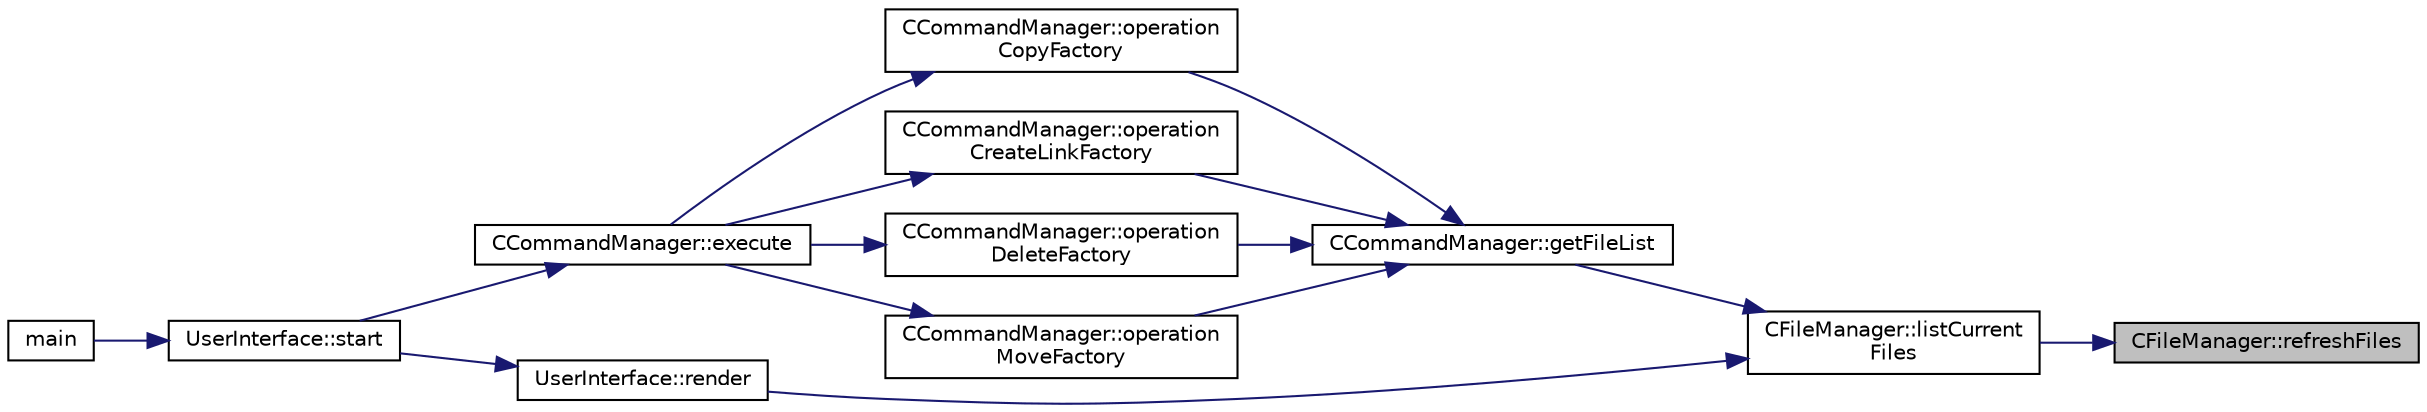 digraph "CFileManager::refreshFiles"
{
 // LATEX_PDF_SIZE
  edge [fontname="Helvetica",fontsize="10",labelfontname="Helvetica",labelfontsize="10"];
  node [fontname="Helvetica",fontsize="10",shape=record];
  rankdir="RL";
  Node1 [label="CFileManager::refreshFiles",height=0.2,width=0.4,color="black", fillcolor="grey75", style="filled", fontcolor="black",tooltip=" "];
  Node1 -> Node2 [dir="back",color="midnightblue",fontsize="10",style="solid",fontname="Helvetica"];
  Node2 [label="CFileManager::listCurrent\lFiles",height=0.2,width=0.4,color="black", fillcolor="white", style="filled",URL="$classCFileManager.html#a1c70fbd10852e0dca8bb066686129b00",tooltip=" "];
  Node2 -> Node3 [dir="back",color="midnightblue",fontsize="10",style="solid",fontname="Helvetica"];
  Node3 [label="CCommandManager::getFileList",height=0.2,width=0.4,color="black", fillcolor="white", style="filled",URL="$classCCommandManager.html#a5c21aa796960f973da02591e3dfc3f4e",tooltip=" "];
  Node3 -> Node4 [dir="back",color="midnightblue",fontsize="10",style="solid",fontname="Helvetica"];
  Node4 [label="CCommandManager::operation\lCopyFactory",height=0.2,width=0.4,color="black", fillcolor="white", style="filled",URL="$classCCommandManager.html#a502980f031d39bafbd5d181c250025c4",tooltip=" "];
  Node4 -> Node5 [dir="back",color="midnightblue",fontsize="10",style="solid",fontname="Helvetica"];
  Node5 [label="CCommandManager::execute",height=0.2,width=0.4,color="black", fillcolor="white", style="filled",URL="$classCCommandManager.html#aff74b25c952d1029127f32a6bda6105c",tooltip=" "];
  Node5 -> Node6 [dir="back",color="midnightblue",fontsize="10",style="solid",fontname="Helvetica"];
  Node6 [label="UserInterface::start",height=0.2,width=0.4,color="black", fillcolor="white", style="filled",URL="$classUserInterface.html#a79350878c72585ae34e4321613ed2c1a",tooltip=" "];
  Node6 -> Node7 [dir="back",color="midnightblue",fontsize="10",style="solid",fontname="Helvetica"];
  Node7 [label="main",height=0.2,width=0.4,color="black", fillcolor="white", style="filled",URL="$main_8cpp.html#ae66f6b31b5ad750f1fe042a706a4e3d4",tooltip=" "];
  Node3 -> Node8 [dir="back",color="midnightblue",fontsize="10",style="solid",fontname="Helvetica"];
  Node8 [label="CCommandManager::operation\lCreateLinkFactory",height=0.2,width=0.4,color="black", fillcolor="white", style="filled",URL="$classCCommandManager.html#a5d7edeac2dd9314af9f24a0d2aebbd4e",tooltip=" "];
  Node8 -> Node5 [dir="back",color="midnightblue",fontsize="10",style="solid",fontname="Helvetica"];
  Node3 -> Node9 [dir="back",color="midnightblue",fontsize="10",style="solid",fontname="Helvetica"];
  Node9 [label="CCommandManager::operation\lDeleteFactory",height=0.2,width=0.4,color="black", fillcolor="white", style="filled",URL="$classCCommandManager.html#a769d4afe3e104c2b7ea204e3f80798b5",tooltip=" "];
  Node9 -> Node5 [dir="back",color="midnightblue",fontsize="10",style="solid",fontname="Helvetica"];
  Node3 -> Node10 [dir="back",color="midnightblue",fontsize="10",style="solid",fontname="Helvetica"];
  Node10 [label="CCommandManager::operation\lMoveFactory",height=0.2,width=0.4,color="black", fillcolor="white", style="filled",URL="$classCCommandManager.html#adf247c4ab0a913b174094c8424cee5ae",tooltip=" "];
  Node10 -> Node5 [dir="back",color="midnightblue",fontsize="10",style="solid",fontname="Helvetica"];
  Node2 -> Node11 [dir="back",color="midnightblue",fontsize="10",style="solid",fontname="Helvetica"];
  Node11 [label="UserInterface::render",height=0.2,width=0.4,color="black", fillcolor="white", style="filled",URL="$classUserInterface.html#af2389f2be34dbb906255bc53fd4e1d54",tooltip=" "];
  Node11 -> Node6 [dir="back",color="midnightblue",fontsize="10",style="solid",fontname="Helvetica"];
}
